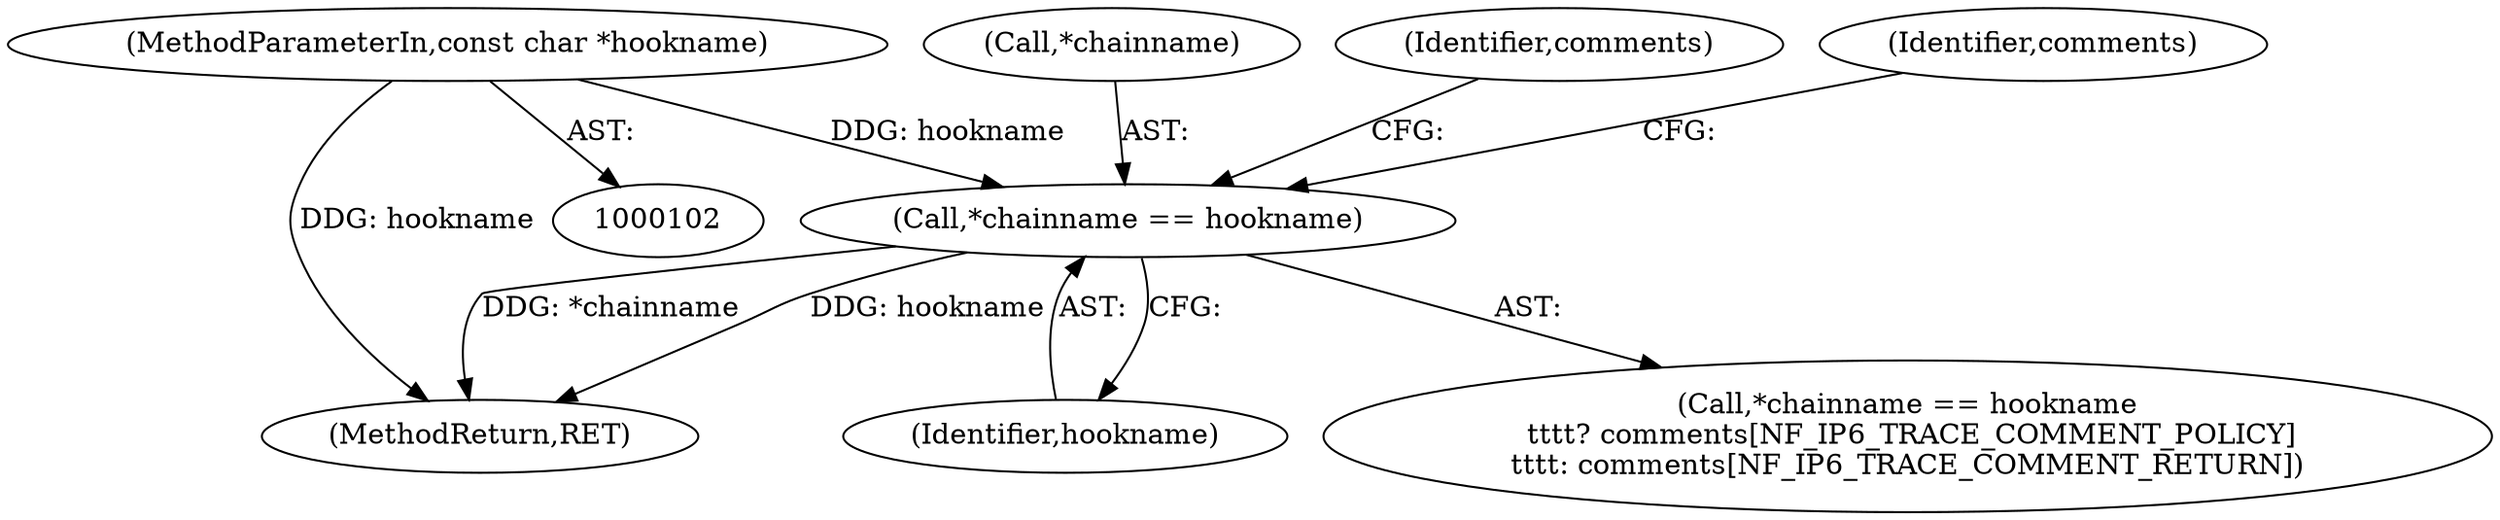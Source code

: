 digraph "0_linux_54d83fc74aa9ec72794373cb47432c5f7fb1a309_10@pointer" {
"1000185" [label="(Call,*chainname == hookname)"];
"1000105" [label="(MethodParameterIn,const char *hookname)"];
"1000188" [label="(Identifier,hookname)"];
"1000203" [label="(MethodReturn,RET)"];
"1000184" [label="(Call,*chainname == hookname\n \t\t\t\t? comments[NF_IP6_TRACE_COMMENT_POLICY]\n\t\t\t\t: comments[NF_IP6_TRACE_COMMENT_RETURN])"];
"1000186" [label="(Call,*chainname)"];
"1000193" [label="(Identifier,comments)"];
"1000105" [label="(MethodParameterIn,const char *hookname)"];
"1000185" [label="(Call,*chainname == hookname)"];
"1000190" [label="(Identifier,comments)"];
"1000185" -> "1000184"  [label="AST: "];
"1000185" -> "1000188"  [label="CFG: "];
"1000186" -> "1000185"  [label="AST: "];
"1000188" -> "1000185"  [label="AST: "];
"1000190" -> "1000185"  [label="CFG: "];
"1000193" -> "1000185"  [label="CFG: "];
"1000185" -> "1000203"  [label="DDG: *chainname"];
"1000185" -> "1000203"  [label="DDG: hookname"];
"1000105" -> "1000185"  [label="DDG: hookname"];
"1000105" -> "1000102"  [label="AST: "];
"1000105" -> "1000203"  [label="DDG: hookname"];
}
